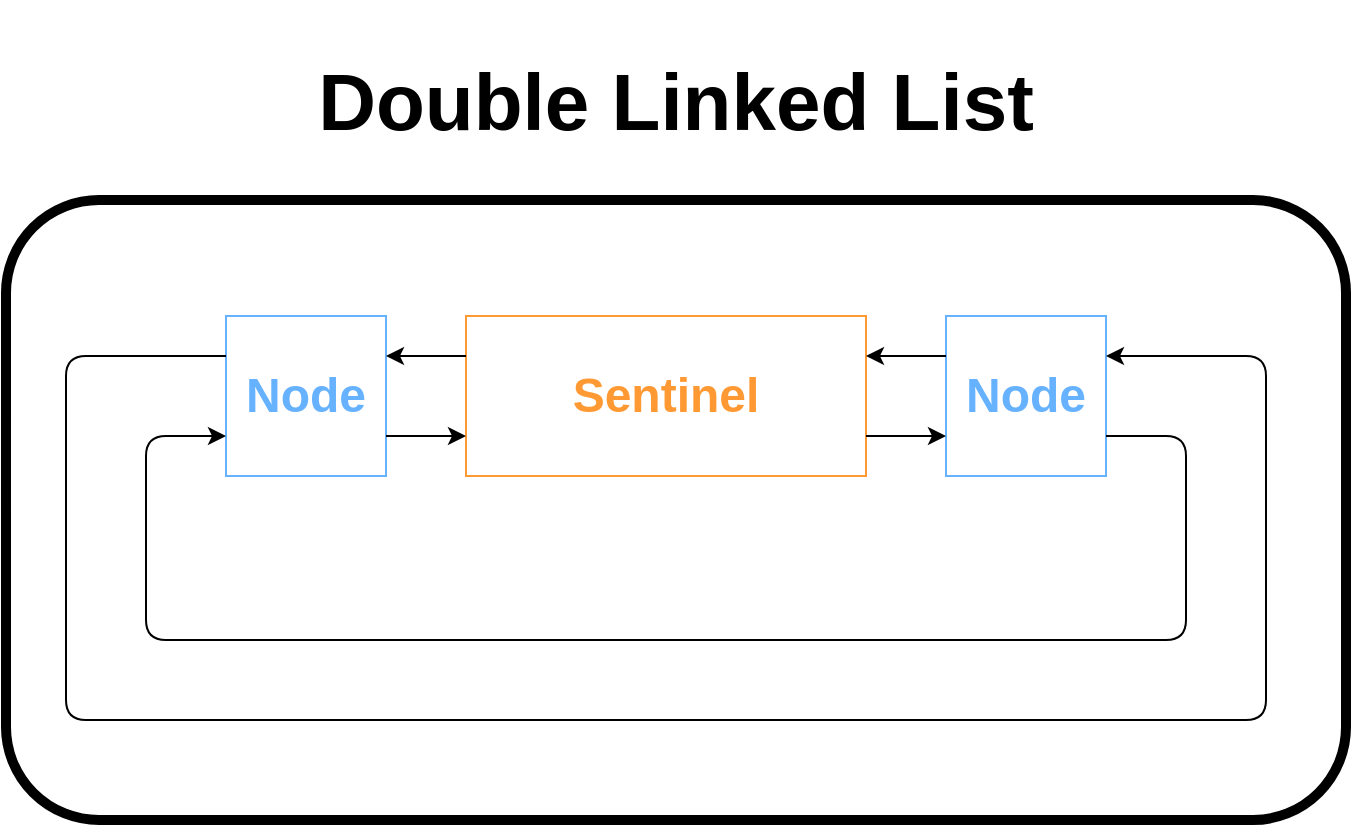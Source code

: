 <mxfile>
    <diagram id="d8FyscHyQJli3Rln_blA" name="第1頁">
        <mxGraphModel dx="953" dy="638" grid="1" gridSize="10" guides="1" tooltips="1" connect="1" arrows="1" fold="1" page="1" pageScale="1" pageWidth="827" pageHeight="1169" background="none" math="0" shadow="0">
            <root>
                <mxCell id="0"/>
                <mxCell id="1" parent="0"/>
                <mxCell id="13" value="" style="rounded=1;whiteSpace=wrap;html=1;fontSize=24;fillColor=none;strokeColor=default;strokeWidth=5;" parent="1" vertex="1">
                    <mxGeometry x="90" y="180" width="670" height="310" as="geometry"/>
                </mxCell>
                <mxCell id="2" value="&lt;font style=&quot;font-size: 24px&quot; color=&quot;#ff9933&quot;&gt;&lt;b&gt;Sentinel&lt;/b&gt;&lt;/font&gt;" style="rounded=0;whiteSpace=wrap;html=1;fillColor=none;strokeColor=#FF9933;" parent="1" vertex="1">
                    <mxGeometry x="320" y="238" width="200" height="80" as="geometry"/>
                </mxCell>
                <mxCell id="3" value="&lt;font style=&quot;font-size: 24px&quot; color=&quot;#66b2ff&quot;&gt;&lt;b&gt;Node&lt;/b&gt;&lt;/font&gt;" style="rounded=0;whiteSpace=wrap;html=1;fillColor=none;strokeColor=#66B2FF;" parent="1" vertex="1">
                    <mxGeometry x="560" y="238" width="80" height="80" as="geometry"/>
                </mxCell>
                <mxCell id="4" value="&lt;font style=&quot;font-size: 24px&quot; color=&quot;#66b2ff&quot;&gt;&lt;b&gt;Node&lt;/b&gt;&lt;/font&gt;" style="rounded=0;whiteSpace=wrap;html=1;fillColor=none;strokeColor=#66B2FF;" parent="1" vertex="1">
                    <mxGeometry x="200" y="238" width="80" height="80" as="geometry"/>
                </mxCell>
                <mxCell id="6" value="" style="endArrow=classic;html=1;fontSize=24;exitX=0;exitY=0.25;exitDx=0;exitDy=0;entryX=1;entryY=0.25;entryDx=0;entryDy=0;" parent="1" source="3" target="2" edge="1">
                    <mxGeometry width="50" height="50" relative="1" as="geometry">
                        <mxPoint x="410" y="378" as="sourcePoint"/>
                        <mxPoint x="460" y="328" as="targetPoint"/>
                        <Array as="points"/>
                    </mxGeometry>
                </mxCell>
                <mxCell id="7" value="" style="endArrow=classic;html=1;fontSize=24;entryX=0;entryY=0.75;entryDx=0;entryDy=0;exitX=1;exitY=0.75;exitDx=0;exitDy=0;" parent="1" source="2" target="3" edge="1">
                    <mxGeometry width="50" height="50" relative="1" as="geometry">
                        <mxPoint x="410" y="378" as="sourcePoint"/>
                        <mxPoint x="470" y="348" as="targetPoint"/>
                        <Array as="points">
                            <mxPoint x="540" y="298"/>
                        </Array>
                    </mxGeometry>
                </mxCell>
                <mxCell id="8" value="" style="endArrow=classic;html=1;fontSize=24;exitX=1;exitY=0.75;exitDx=0;exitDy=0;entryX=0;entryY=0.75;entryDx=0;entryDy=0;" parent="1" source="4" target="2" edge="1">
                    <mxGeometry width="50" height="50" relative="1" as="geometry">
                        <mxPoint x="410" y="378" as="sourcePoint"/>
                        <mxPoint x="460" y="328" as="targetPoint"/>
                    </mxGeometry>
                </mxCell>
                <mxCell id="9" value="" style="endArrow=classic;html=1;fontSize=24;exitX=0;exitY=0.25;exitDx=0;exitDy=0;entryX=1;entryY=0.25;entryDx=0;entryDy=0;" parent="1" source="2" target="4" edge="1">
                    <mxGeometry width="50" height="50" relative="1" as="geometry">
                        <mxPoint x="410" y="378" as="sourcePoint"/>
                        <mxPoint x="460" y="328" as="targetPoint"/>
                    </mxGeometry>
                </mxCell>
                <mxCell id="10" value="" style="endArrow=classic;html=1;fontSize=24;exitX=1;exitY=0.75;exitDx=0;exitDy=0;entryX=0;entryY=0.75;entryDx=0;entryDy=0;" parent="1" source="3" target="4" edge="1">
                    <mxGeometry width="50" height="50" relative="1" as="geometry">
                        <mxPoint x="640" y="210" as="sourcePoint"/>
                        <mxPoint x="690" y="258" as="targetPoint"/>
                        <Array as="points">
                            <mxPoint x="680" y="298"/>
                            <mxPoint x="680" y="400"/>
                            <mxPoint x="560" y="400"/>
                            <mxPoint x="330" y="400"/>
                            <mxPoint x="160" y="400"/>
                            <mxPoint x="160" y="298"/>
                        </Array>
                    </mxGeometry>
                </mxCell>
                <mxCell id="11" value="" style="endArrow=classic;html=1;fontSize=24;exitX=0;exitY=0.25;exitDx=0;exitDy=0;entryX=1;entryY=0.25;entryDx=0;entryDy=0;strokeWidth=1;startArrow=none;startFill=0;" parent="1" source="4" target="3" edge="1">
                    <mxGeometry width="50" height="50" relative="1" as="geometry">
                        <mxPoint x="380" y="360" as="sourcePoint"/>
                        <mxPoint x="720" y="280" as="targetPoint"/>
                        <Array as="points">
                            <mxPoint x="120" y="258"/>
                            <mxPoint x="120" y="440"/>
                            <mxPoint x="720" y="440"/>
                            <mxPoint x="720" y="258"/>
                        </Array>
                    </mxGeometry>
                </mxCell>
                <mxCell id="14" value="&lt;font size=&quot;1&quot;&gt;&lt;b style=&quot;font-size: 40px&quot;&gt;Double Linked List&lt;/b&gt;&lt;/font&gt;" style="text;html=1;strokeColor=none;fillColor=none;align=center;verticalAlign=middle;whiteSpace=wrap;rounded=0;fontSize=24;" parent="1" vertex="1">
                    <mxGeometry x="238" y="80" width="374" height="100" as="geometry"/>
                </mxCell>
            </root>
        </mxGraphModel>
    </diagram>
</mxfile>